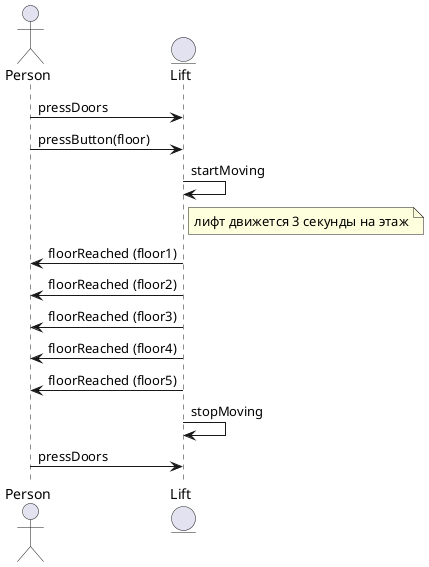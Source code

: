 @startuml
actor Person
entity Lift

' Пассажир нажимает кнопку для закрытия дверей
Person -> Lift : pressDoors

' Пассажир выбирает этаж
Person -> Lift : pressButton(floor)

' Лифт закрывает двери и начинает движение
Lift -> Lift : startMoving
note right of Lift : лифт движется 3 секунды на этаж

' Лифт сообщает о проезжаемых этажах
Lift -> Person : floorReached (floor1)
Lift -> Person : floorReached (floor2)
Lift -> Person : floorReached (floor3)
Lift -> Person : floorReached (floor4)
Lift -> Person : floorReached (floor5)

' Лифт останавливается
Lift -> Lift : stopMoving

' Пассажир нажимает кнопку для открытия дверей
Person -> Lift : pressDoors
@enduml

